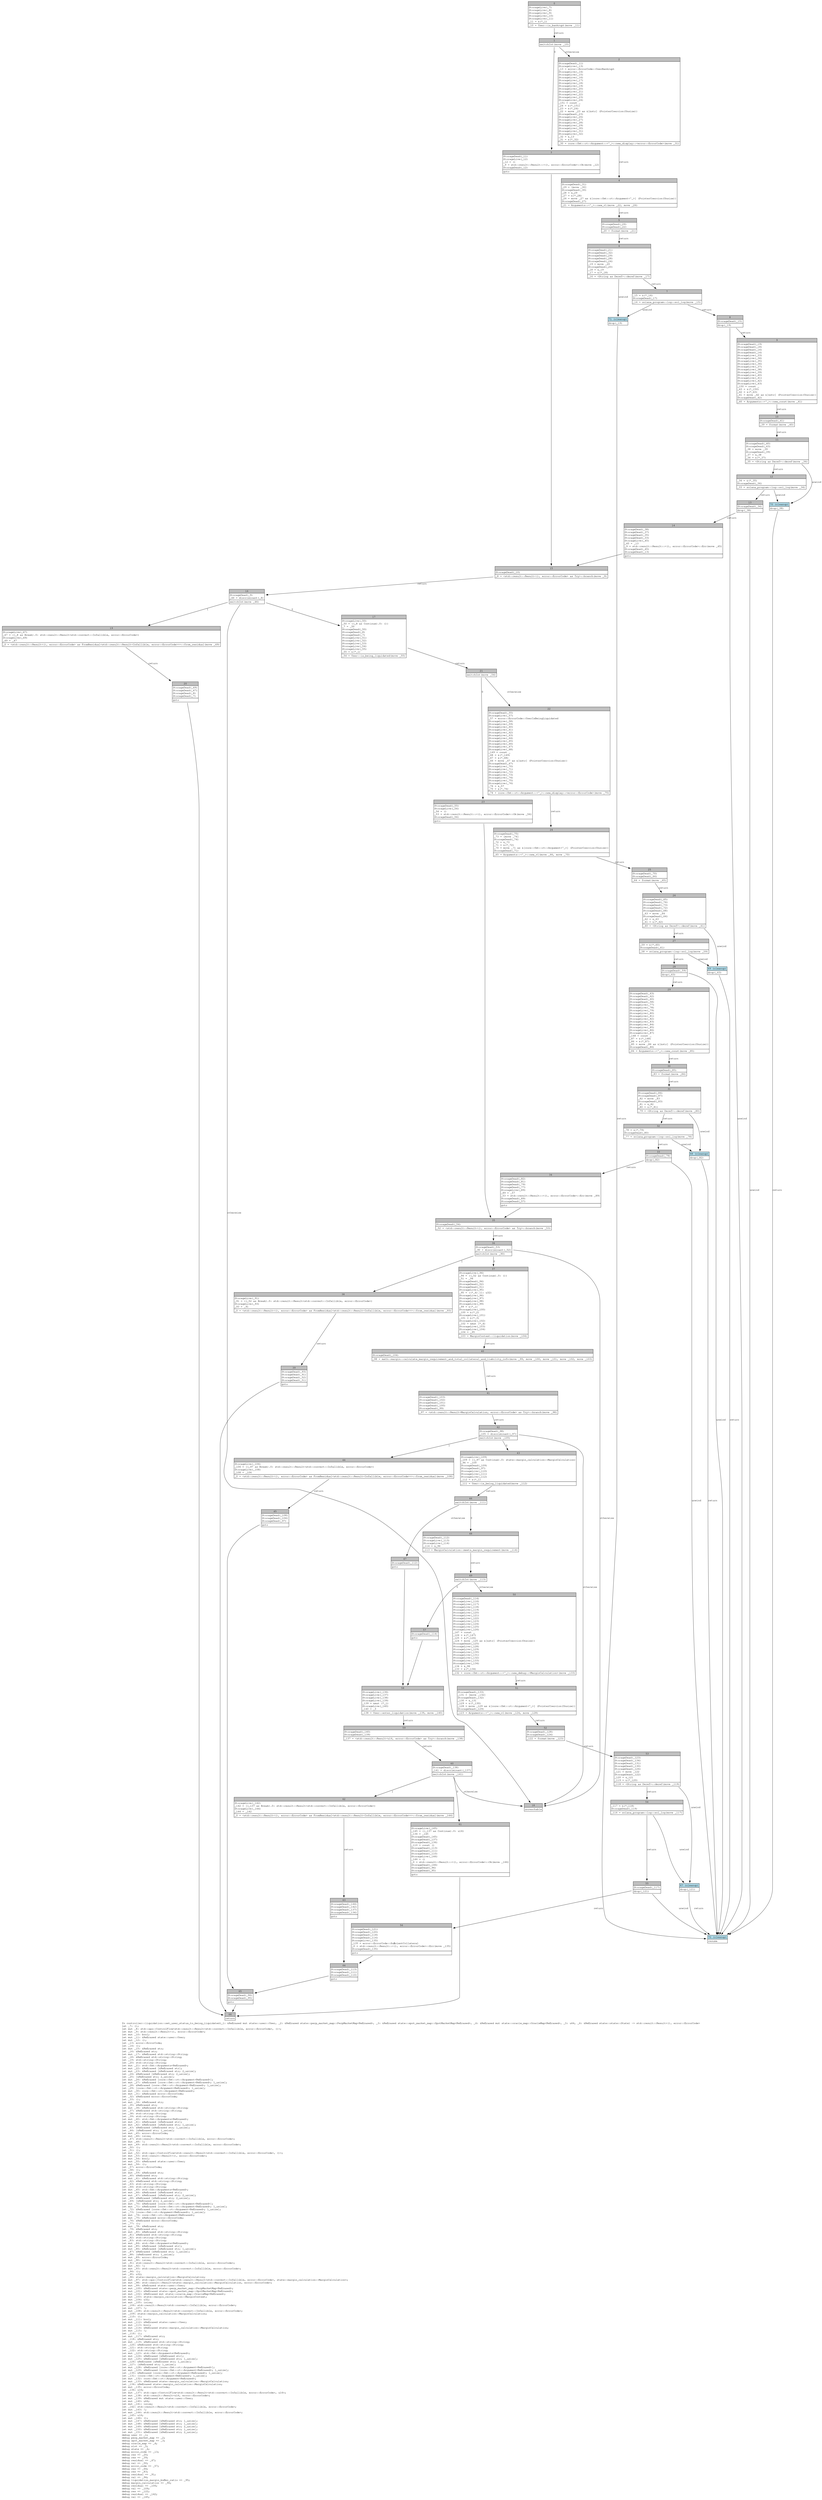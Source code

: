 digraph Mir_0_357 {
    graph [fontname="Courier, monospace"];
    node [fontname="Courier, monospace"];
    edge [fontname="Courier, monospace"];
    label=<fn controller::liquidation::set_user_status_to_being_liquidated(_1: &amp;ReErased mut state::user::User, _2: &amp;ReErased state::perp_market_map::PerpMarketMap&lt;ReErased&gt;, _3: &amp;ReErased state::spot_market_map::SpotMarketMap&lt;ReErased&gt;, _4: &amp;ReErased mut state::oracle_map::OracleMap&lt;ReErased&gt;, _5: u64, _6: &amp;ReErased state::state::State) -&gt; std::result::Result&lt;(), error::ErrorCode&gt;<br align="left"/>let _7: ();<br align="left"/>let mut _8: std::ops::ControlFlow&lt;std::result::Result&lt;std::convert::Infallible, error::ErrorCode&gt;, ()&gt;;<br align="left"/>let mut _9: std::result::Result&lt;(), error::ErrorCode&gt;;<br align="left"/>let mut _10: bool;<br align="left"/>let mut _11: &amp;ReErased state::user::User;<br align="left"/>let mut _12: ();<br align="left"/>let _13: error::ErrorCode;<br align="left"/>let _14: ();<br align="left"/>let mut _15: &amp;ReErased str;<br align="left"/>let _16: &amp;ReErased str;<br align="left"/>let mut _17: &amp;ReErased std::string::String;<br align="left"/>let _18: &amp;ReErased std::string::String;<br align="left"/>let _19: std::string::String;<br align="left"/>let _20: std::string::String;<br align="left"/>let mut _21: std::fmt::Arguments&lt;ReErased&gt;;<br align="left"/>let mut _22: &amp;ReErased [&amp;ReErased str];<br align="left"/>let mut _23: &amp;ReErased [&amp;ReErased str; 2_usize];<br align="left"/>let _24: &amp;ReErased [&amp;ReErased str; 2_usize];<br align="left"/>let _25: [&amp;ReErased str; 2_usize];<br align="left"/>let mut _26: &amp;ReErased [core::fmt::rt::Argument&lt;ReErased&gt;];<br align="left"/>let mut _27: &amp;ReErased [core::fmt::rt::Argument&lt;ReErased&gt;; 1_usize];<br align="left"/>let _28: &amp;ReErased [core::fmt::rt::Argument&lt;ReErased&gt;; 1_usize];<br align="left"/>let _29: [core::fmt::rt::Argument&lt;ReErased&gt;; 1_usize];<br align="left"/>let mut _30: core::fmt::rt::Argument&lt;ReErased&gt;;<br align="left"/>let mut _31: &amp;ReErased error::ErrorCode;<br align="left"/>let _32: &amp;ReErased error::ErrorCode;<br align="left"/>let _33: ();<br align="left"/>let mut _34: &amp;ReErased str;<br align="left"/>let _35: &amp;ReErased str;<br align="left"/>let mut _36: &amp;ReErased std::string::String;<br align="left"/>let _37: &amp;ReErased std::string::String;<br align="left"/>let _38: std::string::String;<br align="left"/>let _39: std::string::String;<br align="left"/>let mut _40: std::fmt::Arguments&lt;ReErased&gt;;<br align="left"/>let mut _41: &amp;ReErased [&amp;ReErased str];<br align="left"/>let mut _42: &amp;ReErased [&amp;ReErased str; 1_usize];<br align="left"/>let _43: &amp;ReErased [&amp;ReErased str; 1_usize];<br align="left"/>let _44: [&amp;ReErased str; 1_usize];<br align="left"/>let mut _45: error::ErrorCode;<br align="left"/>let mut _46: isize;<br align="left"/>let _47: std::result::Result&lt;std::convert::Infallible, error::ErrorCode&gt;;<br align="left"/>let mut _48: !;<br align="left"/>let mut _49: std::result::Result&lt;std::convert::Infallible, error::ErrorCode&gt;;<br align="left"/>let _50: ();<br align="left"/>let _51: ();<br align="left"/>let mut _52: std::ops::ControlFlow&lt;std::result::Result&lt;std::convert::Infallible, error::ErrorCode&gt;, ()&gt;;<br align="left"/>let mut _53: std::result::Result&lt;(), error::ErrorCode&gt;;<br align="left"/>let mut _54: bool;<br align="left"/>let mut _55: &amp;ReErased state::user::User;<br align="left"/>let mut _56: ();<br align="left"/>let _57: error::ErrorCode;<br align="left"/>let _58: ();<br align="left"/>let mut _59: &amp;ReErased str;<br align="left"/>let _60: &amp;ReErased str;<br align="left"/>let mut _61: &amp;ReErased std::string::String;<br align="left"/>let _62: &amp;ReErased std::string::String;<br align="left"/>let _63: std::string::String;<br align="left"/>let _64: std::string::String;<br align="left"/>let mut _65: std::fmt::Arguments&lt;ReErased&gt;;<br align="left"/>let mut _66: &amp;ReErased [&amp;ReErased str];<br align="left"/>let mut _67: &amp;ReErased [&amp;ReErased str; 2_usize];<br align="left"/>let _68: &amp;ReErased [&amp;ReErased str; 2_usize];<br align="left"/>let _69: [&amp;ReErased str; 2_usize];<br align="left"/>let mut _70: &amp;ReErased [core::fmt::rt::Argument&lt;ReErased&gt;];<br align="left"/>let mut _71: &amp;ReErased [core::fmt::rt::Argument&lt;ReErased&gt;; 1_usize];<br align="left"/>let _72: &amp;ReErased [core::fmt::rt::Argument&lt;ReErased&gt;; 1_usize];<br align="left"/>let _73: [core::fmt::rt::Argument&lt;ReErased&gt;; 1_usize];<br align="left"/>let mut _74: core::fmt::rt::Argument&lt;ReErased&gt;;<br align="left"/>let mut _75: &amp;ReErased error::ErrorCode;<br align="left"/>let _76: &amp;ReErased error::ErrorCode;<br align="left"/>let _77: ();<br align="left"/>let mut _78: &amp;ReErased str;<br align="left"/>let _79: &amp;ReErased str;<br align="left"/>let mut _80: &amp;ReErased std::string::String;<br align="left"/>let _81: &amp;ReErased std::string::String;<br align="left"/>let _82: std::string::String;<br align="left"/>let _83: std::string::String;<br align="left"/>let mut _84: std::fmt::Arguments&lt;ReErased&gt;;<br align="left"/>let mut _85: &amp;ReErased [&amp;ReErased str];<br align="left"/>let mut _86: &amp;ReErased [&amp;ReErased str; 1_usize];<br align="left"/>let _87: &amp;ReErased [&amp;ReErased str; 1_usize];<br align="left"/>let _88: [&amp;ReErased str; 1_usize];<br align="left"/>let mut _89: error::ErrorCode;<br align="left"/>let mut _90: isize;<br align="left"/>let _91: std::result::Result&lt;std::convert::Infallible, error::ErrorCode&gt;;<br align="left"/>let mut _92: !;<br align="left"/>let mut _93: std::result::Result&lt;std::convert::Infallible, error::ErrorCode&gt;;<br align="left"/>let _94: ();<br align="left"/>let _95: u32;<br align="left"/>let _96: state::margin_calculation::MarginCalculation;<br align="left"/>let mut _97: std::ops::ControlFlow&lt;std::result::Result&lt;std::convert::Infallible, error::ErrorCode&gt;, state::margin_calculation::MarginCalculation&gt;;<br align="left"/>let mut _98: std::result::Result&lt;state::margin_calculation::MarginCalculation, error::ErrorCode&gt;;<br align="left"/>let mut _99: &amp;ReErased state::user::User;<br align="left"/>let mut _100: &amp;ReErased state::perp_market_map::PerpMarketMap&lt;ReErased&gt;;<br align="left"/>let mut _101: &amp;ReErased state::spot_market_map::SpotMarketMap&lt;ReErased&gt;;<br align="left"/>let mut _102: &amp;ReErased mut state::oracle_map::OracleMap&lt;ReErased&gt;;<br align="left"/>let mut _103: state::margin_calculation::MarginContext;<br align="left"/>let mut _104: u32;<br align="left"/>let mut _105: isize;<br align="left"/>let _106: std::result::Result&lt;std::convert::Infallible, error::ErrorCode&gt;;<br align="left"/>let mut _107: !;<br align="left"/>let mut _108: std::result::Result&lt;std::convert::Infallible, error::ErrorCode&gt;;<br align="left"/>let _109: state::margin_calculation::MarginCalculation;<br align="left"/>let _110: ();<br align="left"/>let mut _111: bool;<br align="left"/>let mut _112: &amp;ReErased state::user::User;<br align="left"/>let mut _113: bool;<br align="left"/>let mut _114: &amp;ReErased state::margin_calculation::MarginCalculation;<br align="left"/>let mut _115: !;<br align="left"/>let _116: ();<br align="left"/>let mut _117: &amp;ReErased str;<br align="left"/>let _118: &amp;ReErased str;<br align="left"/>let mut _119: &amp;ReErased std::string::String;<br align="left"/>let _120: &amp;ReErased std::string::String;<br align="left"/>let _121: std::string::String;<br align="left"/>let _122: std::string::String;<br align="left"/>let mut _123: std::fmt::Arguments&lt;ReErased&gt;;<br align="left"/>let mut _124: &amp;ReErased [&amp;ReErased str];<br align="left"/>let mut _125: &amp;ReErased [&amp;ReErased str; 1_usize];<br align="left"/>let _126: &amp;ReErased [&amp;ReErased str; 1_usize];<br align="left"/>let _127: [&amp;ReErased str; 1_usize];<br align="left"/>let mut _128: &amp;ReErased [core::fmt::rt::Argument&lt;ReErased&gt;];<br align="left"/>let mut _129: &amp;ReErased [core::fmt::rt::Argument&lt;ReErased&gt;; 1_usize];<br align="left"/>let _130: &amp;ReErased [core::fmt::rt::Argument&lt;ReErased&gt;; 1_usize];<br align="left"/>let _131: [core::fmt::rt::Argument&lt;ReErased&gt;; 1_usize];<br align="left"/>let mut _132: core::fmt::rt::Argument&lt;ReErased&gt;;<br align="left"/>let mut _133: &amp;ReErased state::margin_calculation::MarginCalculation;<br align="left"/>let _134: &amp;ReErased state::margin_calculation::MarginCalculation;<br align="left"/>let mut _135: error::ErrorCode;<br align="left"/>let _136: u16;<br align="left"/>let mut _137: std::ops::ControlFlow&lt;std::result::Result&lt;std::convert::Infallible, error::ErrorCode&gt;, u16&gt;;<br align="left"/>let mut _138: std::result::Result&lt;u16, error::ErrorCode&gt;;<br align="left"/>let mut _139: &amp;ReErased mut state::user::User;<br align="left"/>let mut _140: u64;<br align="left"/>let mut _141: isize;<br align="left"/>let _142: std::result::Result&lt;std::convert::Infallible, error::ErrorCode&gt;;<br align="left"/>let mut _143: !;<br align="left"/>let mut _144: std::result::Result&lt;std::convert::Infallible, error::ErrorCode&gt;;<br align="left"/>let _145: u16;<br align="left"/>let mut _146: ();<br align="left"/>let mut _147: &amp;ReErased [&amp;ReErased str; 1_usize];<br align="left"/>let mut _148: &amp;ReErased [&amp;ReErased str; 1_usize];<br align="left"/>let mut _149: &amp;ReErased [&amp;ReErased str; 2_usize];<br align="left"/>let mut _150: &amp;ReErased [&amp;ReErased str; 1_usize];<br align="left"/>let mut _151: &amp;ReErased [&amp;ReErased str; 2_usize];<br align="left"/>debug user =&gt; _1;<br align="left"/>debug perp_market_map =&gt; _2;<br align="left"/>debug spot_market_map =&gt; _3;<br align="left"/>debug oracle_map =&gt; _4;<br align="left"/>debug slot =&gt; _5;<br align="left"/>debug state =&gt; _6;<br align="left"/>debug error_code =&gt; _13;<br align="left"/>debug res =&gt; _20;<br align="left"/>debug res =&gt; _39;<br align="left"/>debug residual =&gt; _47;<br align="left"/>debug val =&gt; _50;<br align="left"/>debug error_code =&gt; _57;<br align="left"/>debug res =&gt; _64;<br align="left"/>debug res =&gt; _83;<br align="left"/>debug residual =&gt; _91;<br align="left"/>debug val =&gt; _94;<br align="left"/>debug liquidation_margin_buffer_ratio =&gt; _95;<br align="left"/>debug margin_calculation =&gt; _96;<br align="left"/>debug residual =&gt; _106;<br align="left"/>debug val =&gt; _109;<br align="left"/>debug res =&gt; _122;<br align="left"/>debug residual =&gt; _142;<br align="left"/>debug val =&gt; _145;<br align="left"/>>;
    bb0__0_357 [shape="none", label=<<table border="0" cellborder="1" cellspacing="0"><tr><td bgcolor="gray" align="center" colspan="1">0</td></tr><tr><td align="left" balign="left">StorageLive(_7)<br/>StorageLive(_8)<br/>StorageLive(_9)<br/>StorageLive(_10)<br/>StorageLive(_11)<br/>_11 = &amp;(*_1)<br/></td></tr><tr><td align="left">_10 = User::is_bankrupt(move _11)</td></tr></table>>];
    bb1__0_357 [shape="none", label=<<table border="0" cellborder="1" cellspacing="0"><tr><td bgcolor="gray" align="center" colspan="1">1</td></tr><tr><td align="left">switchInt(move _10)</td></tr></table>>];
    bb2__0_357 [shape="none", label=<<table border="0" cellborder="1" cellspacing="0"><tr><td bgcolor="gray" align="center" colspan="1">2</td></tr><tr><td align="left" balign="left">StorageDead(_11)<br/>StorageLive(_13)<br/>_13 = error::ErrorCode::UserBankrupt<br/>StorageLive(_14)<br/>StorageLive(_15)<br/>StorageLive(_16)<br/>StorageLive(_17)<br/>StorageLive(_18)<br/>StorageLive(_19)<br/>StorageLive(_20)<br/>StorageLive(_21)<br/>StorageLive(_22)<br/>StorageLive(_23)<br/>StorageLive(_24)<br/>_151 = const _<br/>_24 = &amp;(*_151)<br/>_23 = &amp;(*_24)<br/>_22 = move _23 as &amp;[&amp;str] (PointerCoercion(Unsize))<br/>StorageDead(_23)<br/>StorageLive(_26)<br/>StorageLive(_27)<br/>StorageLive(_28)<br/>StorageLive(_29)<br/>StorageLive(_30)<br/>StorageLive(_31)<br/>StorageLive(_32)<br/>_32 = &amp;_13<br/>_31 = &amp;(*_32)<br/></td></tr><tr><td align="left">_30 = core::fmt::rt::Argument::&lt;'_&gt;::new_display::&lt;error::ErrorCode&gt;(move _31)</td></tr></table>>];
    bb3__0_357 [shape="none", label=<<table border="0" cellborder="1" cellspacing="0"><tr><td bgcolor="gray" align="center" colspan="1">3</td></tr><tr><td align="left" balign="left">StorageDead(_11)<br/>StorageLive(_12)<br/>_12 = ()<br/>_9 = std::result::Result::&lt;(), error::ErrorCode&gt;::Ok(move _12)<br/>StorageDead(_12)<br/></td></tr><tr><td align="left">goto</td></tr></table>>];
    bb4__0_357 [shape="none", label=<<table border="0" cellborder="1" cellspacing="0"><tr><td bgcolor="gray" align="center" colspan="1">4</td></tr><tr><td align="left" balign="left">StorageDead(_31)<br/>_29 = [move _30]<br/>StorageDead(_30)<br/>_28 = &amp;_29<br/>_27 = &amp;(*_28)<br/>_26 = move _27 as &amp;[core::fmt::rt::Argument&lt;'_&gt;] (PointerCoercion(Unsize))<br/>StorageDead(_27)<br/></td></tr><tr><td align="left">_21 = Arguments::&lt;'_&gt;::new_v1(move _22, move _26)</td></tr></table>>];
    bb5__0_357 [shape="none", label=<<table border="0" cellborder="1" cellspacing="0"><tr><td bgcolor="gray" align="center" colspan="1">5</td></tr><tr><td align="left" balign="left">StorageDead(_26)<br/>StorageDead(_22)<br/></td></tr><tr><td align="left">_20 = format(move _21)</td></tr></table>>];
    bb6__0_357 [shape="none", label=<<table border="0" cellborder="1" cellspacing="0"><tr><td bgcolor="gray" align="center" colspan="1">6</td></tr><tr><td align="left" balign="left">StorageDead(_21)<br/>StorageDead(_32)<br/>StorageDead(_29)<br/>StorageDead(_28)<br/>StorageDead(_24)<br/>_19 = move _20<br/>StorageDead(_20)<br/>_18 = &amp;_19<br/>_17 = &amp;(*_18)<br/></td></tr><tr><td align="left">_16 = &lt;String as Deref&gt;::deref(move _17)</td></tr></table>>];
    bb7__0_357 [shape="none", label=<<table border="0" cellborder="1" cellspacing="0"><tr><td bgcolor="gray" align="center" colspan="1">7</td></tr><tr><td align="left" balign="left">_15 = &amp;(*_16)<br/>StorageDead(_17)<br/></td></tr><tr><td align="left">_14 = solana_program::log::sol_log(move _15)</td></tr></table>>];
    bb8__0_357 [shape="none", label=<<table border="0" cellborder="1" cellspacing="0"><tr><td bgcolor="gray" align="center" colspan="1">8</td></tr><tr><td align="left" balign="left">StorageDead(_15)<br/></td></tr><tr><td align="left">drop(_19)</td></tr></table>>];
    bb9__0_357 [shape="none", label=<<table border="0" cellborder="1" cellspacing="0"><tr><td bgcolor="gray" align="center" colspan="1">9</td></tr><tr><td align="left" balign="left">StorageDead(_19)<br/>StorageDead(_18)<br/>StorageDead(_16)<br/>StorageDead(_14)<br/>StorageLive(_33)<br/>StorageLive(_34)<br/>StorageLive(_35)<br/>StorageLive(_36)<br/>StorageLive(_37)<br/>StorageLive(_38)<br/>StorageLive(_39)<br/>StorageLive(_40)<br/>StorageLive(_41)<br/>StorageLive(_42)<br/>StorageLive(_43)<br/>_150 = const _<br/>_43 = &amp;(*_150)<br/>_42 = &amp;(*_43)<br/>_41 = move _42 as &amp;[&amp;str] (PointerCoercion(Unsize))<br/>StorageDead(_42)<br/></td></tr><tr><td align="left">_40 = Arguments::&lt;'_&gt;::new_const(move _41)</td></tr></table>>];
    bb10__0_357 [shape="none", label=<<table border="0" cellborder="1" cellspacing="0"><tr><td bgcolor="gray" align="center" colspan="1">10</td></tr><tr><td align="left" balign="left">StorageDead(_41)<br/></td></tr><tr><td align="left">_39 = format(move _40)</td></tr></table>>];
    bb11__0_357 [shape="none", label=<<table border="0" cellborder="1" cellspacing="0"><tr><td bgcolor="gray" align="center" colspan="1">11</td></tr><tr><td align="left" balign="left">StorageDead(_40)<br/>StorageDead(_43)<br/>_38 = move _39<br/>StorageDead(_39)<br/>_37 = &amp;_38<br/>_36 = &amp;(*_37)<br/></td></tr><tr><td align="left">_35 = &lt;String as Deref&gt;::deref(move _36)</td></tr></table>>];
    bb12__0_357 [shape="none", label=<<table border="0" cellborder="1" cellspacing="0"><tr><td bgcolor="gray" align="center" colspan="1">12</td></tr><tr><td align="left" balign="left">_34 = &amp;(*_35)<br/>StorageDead(_36)<br/></td></tr><tr><td align="left">_33 = solana_program::log::sol_log(move _34)</td></tr></table>>];
    bb13__0_357 [shape="none", label=<<table border="0" cellborder="1" cellspacing="0"><tr><td bgcolor="gray" align="center" colspan="1">13</td></tr><tr><td align="left" balign="left">StorageDead(_34)<br/></td></tr><tr><td align="left">drop(_38)</td></tr></table>>];
    bb14__0_357 [shape="none", label=<<table border="0" cellborder="1" cellspacing="0"><tr><td bgcolor="gray" align="center" colspan="1">14</td></tr><tr><td align="left" balign="left">StorageDead(_38)<br/>StorageDead(_37)<br/>StorageDead(_35)<br/>StorageDead(_33)<br/>StorageLive(_45)<br/>_45 = _13<br/>_9 = std::result::Result::&lt;(), error::ErrorCode&gt;::Err(move _45)<br/>StorageDead(_45)<br/>StorageDead(_13)<br/></td></tr><tr><td align="left">goto</td></tr></table>>];
    bb15__0_357 [shape="none", label=<<table border="0" cellborder="1" cellspacing="0"><tr><td bgcolor="gray" align="center" colspan="1">15</td></tr><tr><td align="left" balign="left">StorageDead(_10)<br/></td></tr><tr><td align="left">_8 = &lt;std::result::Result&lt;(), error::ErrorCode&gt; as Try&gt;::branch(move _9)</td></tr></table>>];
    bb16__0_357 [shape="none", label=<<table border="0" cellborder="1" cellspacing="0"><tr><td bgcolor="gray" align="center" colspan="1">16</td></tr><tr><td align="left" balign="left">StorageDead(_9)<br/>_46 = discriminant(_8)<br/></td></tr><tr><td align="left">switchInt(move _46)</td></tr></table>>];
    bb17__0_357 [shape="none", label=<<table border="0" cellborder="1" cellspacing="0"><tr><td bgcolor="gray" align="center" colspan="1">17</td></tr><tr><td align="left" balign="left">StorageLive(_50)<br/>_50 = ((_8 as Continue).0: ())<br/>_7 = _50<br/>StorageDead(_50)<br/>StorageDead(_8)<br/>StorageDead(_7)<br/>StorageLive(_51)<br/>StorageLive(_52)<br/>StorageLive(_53)<br/>StorageLive(_54)<br/>StorageLive(_55)<br/>_55 = &amp;(*_1)<br/></td></tr><tr><td align="left">_54 = User::is_being_liquidated(move _55)</td></tr></table>>];
    bb18__0_357 [shape="none", label=<<table border="0" cellborder="1" cellspacing="0"><tr><td bgcolor="gray" align="center" colspan="1">18</td></tr><tr><td align="left">unreachable</td></tr></table>>];
    bb19__0_357 [shape="none", label=<<table border="0" cellborder="1" cellspacing="0"><tr><td bgcolor="gray" align="center" colspan="1">19</td></tr><tr><td align="left" balign="left">StorageLive(_47)<br/>_47 = ((_8 as Break).0: std::result::Result&lt;std::convert::Infallible, error::ErrorCode&gt;)<br/>StorageLive(_49)<br/>_49 = _47<br/></td></tr><tr><td align="left">_0 = &lt;std::result::Result&lt;(), error::ErrorCode&gt; as FromResidual&lt;std::result::Result&lt;Infallible, error::ErrorCode&gt;&gt;&gt;::from_residual(move _49)</td></tr></table>>];
    bb20__0_357 [shape="none", label=<<table border="0" cellborder="1" cellspacing="0"><tr><td bgcolor="gray" align="center" colspan="1">20</td></tr><tr><td align="left" balign="left">StorageDead(_49)<br/>StorageDead(_47)<br/>StorageDead(_8)<br/>StorageDead(_7)<br/></td></tr><tr><td align="left">goto</td></tr></table>>];
    bb21__0_357 [shape="none", label=<<table border="0" cellborder="1" cellspacing="0"><tr><td bgcolor="gray" align="center" colspan="1">21</td></tr><tr><td align="left">switchInt(move _54)</td></tr></table>>];
    bb22__0_357 [shape="none", label=<<table border="0" cellborder="1" cellspacing="0"><tr><td bgcolor="gray" align="center" colspan="1">22</td></tr><tr><td align="left" balign="left">StorageDead(_55)<br/>StorageLive(_57)<br/>_57 = error::ErrorCode::UserIsBeingLiquidated<br/>StorageLive(_58)<br/>StorageLive(_59)<br/>StorageLive(_60)<br/>StorageLive(_61)<br/>StorageLive(_62)<br/>StorageLive(_63)<br/>StorageLive(_64)<br/>StorageLive(_65)<br/>StorageLive(_66)<br/>StorageLive(_67)<br/>StorageLive(_68)<br/>_149 = const _<br/>_68 = &amp;(*_149)<br/>_67 = &amp;(*_68)<br/>_66 = move _67 as &amp;[&amp;str] (PointerCoercion(Unsize))<br/>StorageDead(_67)<br/>StorageLive(_70)<br/>StorageLive(_71)<br/>StorageLive(_72)<br/>StorageLive(_73)<br/>StorageLive(_74)<br/>StorageLive(_75)<br/>StorageLive(_76)<br/>_76 = &amp;_57<br/>_75 = &amp;(*_76)<br/></td></tr><tr><td align="left">_74 = core::fmt::rt::Argument::&lt;'_&gt;::new_display::&lt;error::ErrorCode&gt;(move _75)</td></tr></table>>];
    bb23__0_357 [shape="none", label=<<table border="0" cellborder="1" cellspacing="0"><tr><td bgcolor="gray" align="center" colspan="1">23</td></tr><tr><td align="left" balign="left">StorageDead(_55)<br/>StorageLive(_56)<br/>_56 = ()<br/>_53 = std::result::Result::&lt;(), error::ErrorCode&gt;::Ok(move _56)<br/>StorageDead(_56)<br/></td></tr><tr><td align="left">goto</td></tr></table>>];
    bb24__0_357 [shape="none", label=<<table border="0" cellborder="1" cellspacing="0"><tr><td bgcolor="gray" align="center" colspan="1">24</td></tr><tr><td align="left" balign="left">StorageDead(_75)<br/>_73 = [move _74]<br/>StorageDead(_74)<br/>_72 = &amp;_73<br/>_71 = &amp;(*_72)<br/>_70 = move _71 as &amp;[core::fmt::rt::Argument&lt;'_&gt;] (PointerCoercion(Unsize))<br/>StorageDead(_71)<br/></td></tr><tr><td align="left">_65 = Arguments::&lt;'_&gt;::new_v1(move _66, move _70)</td></tr></table>>];
    bb25__0_357 [shape="none", label=<<table border="0" cellborder="1" cellspacing="0"><tr><td bgcolor="gray" align="center" colspan="1">25</td></tr><tr><td align="left" balign="left">StorageDead(_70)<br/>StorageDead(_66)<br/></td></tr><tr><td align="left">_64 = format(move _65)</td></tr></table>>];
    bb26__0_357 [shape="none", label=<<table border="0" cellborder="1" cellspacing="0"><tr><td bgcolor="gray" align="center" colspan="1">26</td></tr><tr><td align="left" balign="left">StorageDead(_65)<br/>StorageDead(_76)<br/>StorageDead(_73)<br/>StorageDead(_72)<br/>StorageDead(_68)<br/>_63 = move _64<br/>StorageDead(_64)<br/>_62 = &amp;_63<br/>_61 = &amp;(*_62)<br/></td></tr><tr><td align="left">_60 = &lt;String as Deref&gt;::deref(move _61)</td></tr></table>>];
    bb27__0_357 [shape="none", label=<<table border="0" cellborder="1" cellspacing="0"><tr><td bgcolor="gray" align="center" colspan="1">27</td></tr><tr><td align="left" balign="left">_59 = &amp;(*_60)<br/>StorageDead(_61)<br/></td></tr><tr><td align="left">_58 = solana_program::log::sol_log(move _59)</td></tr></table>>];
    bb28__0_357 [shape="none", label=<<table border="0" cellborder="1" cellspacing="0"><tr><td bgcolor="gray" align="center" colspan="1">28</td></tr><tr><td align="left" balign="left">StorageDead(_59)<br/></td></tr><tr><td align="left">drop(_63)</td></tr></table>>];
    bb29__0_357 [shape="none", label=<<table border="0" cellborder="1" cellspacing="0"><tr><td bgcolor="gray" align="center" colspan="1">29</td></tr><tr><td align="left" balign="left">StorageDead(_63)<br/>StorageDead(_62)<br/>StorageDead(_60)<br/>StorageDead(_58)<br/>StorageLive(_77)<br/>StorageLive(_78)<br/>StorageLive(_79)<br/>StorageLive(_80)<br/>StorageLive(_81)<br/>StorageLive(_82)<br/>StorageLive(_83)<br/>StorageLive(_84)<br/>StorageLive(_85)<br/>StorageLive(_86)<br/>StorageLive(_87)<br/>_148 = const _<br/>_87 = &amp;(*_148)<br/>_86 = &amp;(*_87)<br/>_85 = move _86 as &amp;[&amp;str] (PointerCoercion(Unsize))<br/>StorageDead(_86)<br/></td></tr><tr><td align="left">_84 = Arguments::&lt;'_&gt;::new_const(move _85)</td></tr></table>>];
    bb30__0_357 [shape="none", label=<<table border="0" cellborder="1" cellspacing="0"><tr><td bgcolor="gray" align="center" colspan="1">30</td></tr><tr><td align="left" balign="left">StorageDead(_85)<br/></td></tr><tr><td align="left">_83 = format(move _84)</td></tr></table>>];
    bb31__0_357 [shape="none", label=<<table border="0" cellborder="1" cellspacing="0"><tr><td bgcolor="gray" align="center" colspan="1">31</td></tr><tr><td align="left" balign="left">StorageDead(_84)<br/>StorageDead(_87)<br/>_82 = move _83<br/>StorageDead(_83)<br/>_81 = &amp;_82<br/>_80 = &amp;(*_81)<br/></td></tr><tr><td align="left">_79 = &lt;String as Deref&gt;::deref(move _80)</td></tr></table>>];
    bb32__0_357 [shape="none", label=<<table border="0" cellborder="1" cellspacing="0"><tr><td bgcolor="gray" align="center" colspan="1">32</td></tr><tr><td align="left" balign="left">_78 = &amp;(*_79)<br/>StorageDead(_80)<br/></td></tr><tr><td align="left">_77 = solana_program::log::sol_log(move _78)</td></tr></table>>];
    bb33__0_357 [shape="none", label=<<table border="0" cellborder="1" cellspacing="0"><tr><td bgcolor="gray" align="center" colspan="1">33</td></tr><tr><td align="left" balign="left">StorageDead(_78)<br/></td></tr><tr><td align="left">drop(_82)</td></tr></table>>];
    bb34__0_357 [shape="none", label=<<table border="0" cellborder="1" cellspacing="0"><tr><td bgcolor="gray" align="center" colspan="1">34</td></tr><tr><td align="left" balign="left">StorageDead(_82)<br/>StorageDead(_81)<br/>StorageDead(_79)<br/>StorageDead(_77)<br/>StorageLive(_89)<br/>_89 = _57<br/>_53 = std::result::Result::&lt;(), error::ErrorCode&gt;::Err(move _89)<br/>StorageDead(_89)<br/>StorageDead(_57)<br/></td></tr><tr><td align="left">goto</td></tr></table>>];
    bb35__0_357 [shape="none", label=<<table border="0" cellborder="1" cellspacing="0"><tr><td bgcolor="gray" align="center" colspan="1">35</td></tr><tr><td align="left" balign="left">StorageDead(_54)<br/></td></tr><tr><td align="left">_52 = &lt;std::result::Result&lt;(), error::ErrorCode&gt; as Try&gt;::branch(move _53)</td></tr></table>>];
    bb36__0_357 [shape="none", label=<<table border="0" cellborder="1" cellspacing="0"><tr><td bgcolor="gray" align="center" colspan="1">36</td></tr><tr><td align="left" balign="left">StorageDead(_53)<br/>_90 = discriminant(_52)<br/></td></tr><tr><td align="left">switchInt(move _90)</td></tr></table>>];
    bb37__0_357 [shape="none", label=<<table border="0" cellborder="1" cellspacing="0"><tr><td bgcolor="gray" align="center" colspan="1">37</td></tr><tr><td align="left" balign="left">StorageLive(_94)<br/>_94 = ((_52 as Continue).0: ())<br/>_51 = _94<br/>StorageDead(_94)<br/>StorageDead(_52)<br/>StorageDead(_51)<br/>StorageLive(_95)<br/>_95 = ((*_6).11: u32)<br/>StorageLive(_96)<br/>StorageLive(_97)<br/>StorageLive(_98)<br/>StorageLive(_99)<br/>_99 = &amp;(*_1)<br/>StorageLive(_100)<br/>_100 = &amp;(*_2)<br/>StorageLive(_101)<br/>_101 = &amp;(*_3)<br/>StorageLive(_102)<br/>_102 = &amp;mut (*_4)<br/>StorageLive(_103)<br/>StorageLive(_104)<br/>_104 = _95<br/></td></tr><tr><td align="left">_103 = MarginContext::liquidation(move _104)</td></tr></table>>];
    bb38__0_357 [shape="none", label=<<table border="0" cellborder="1" cellspacing="0"><tr><td bgcolor="gray" align="center" colspan="1">38</td></tr><tr><td align="left" balign="left">StorageLive(_91)<br/>_91 = ((_52 as Break).0: std::result::Result&lt;std::convert::Infallible, error::ErrorCode&gt;)<br/>StorageLive(_93)<br/>_93 = _91<br/></td></tr><tr><td align="left">_0 = &lt;std::result::Result&lt;(), error::ErrorCode&gt; as FromResidual&lt;std::result::Result&lt;Infallible, error::ErrorCode&gt;&gt;&gt;::from_residual(move _93)</td></tr></table>>];
    bb39__0_357 [shape="none", label=<<table border="0" cellborder="1" cellspacing="0"><tr><td bgcolor="gray" align="center" colspan="1">39</td></tr><tr><td align="left" balign="left">StorageDead(_93)<br/>StorageDead(_91)<br/>StorageDead(_52)<br/>StorageDead(_51)<br/></td></tr><tr><td align="left">goto</td></tr></table>>];
    bb40__0_357 [shape="none", label=<<table border="0" cellborder="1" cellspacing="0"><tr><td bgcolor="gray" align="center" colspan="1">40</td></tr><tr><td align="left" balign="left">StorageDead(_104)<br/></td></tr><tr><td align="left">_98 = math::margin::calculate_margin_requirement_and_total_collateral_and_liability_info(move _99, move _100, move _101, move _102, move _103)</td></tr></table>>];
    bb41__0_357 [shape="none", label=<<table border="0" cellborder="1" cellspacing="0"><tr><td bgcolor="gray" align="center" colspan="1">41</td></tr><tr><td align="left" balign="left">StorageDead(_103)<br/>StorageDead(_102)<br/>StorageDead(_101)<br/>StorageDead(_100)<br/>StorageDead(_99)<br/></td></tr><tr><td align="left">_97 = &lt;std::result::Result&lt;MarginCalculation, error::ErrorCode&gt; as Try&gt;::branch(move _98)</td></tr></table>>];
    bb42__0_357 [shape="none", label=<<table border="0" cellborder="1" cellspacing="0"><tr><td bgcolor="gray" align="center" colspan="1">42</td></tr><tr><td align="left" balign="left">StorageDead(_98)<br/>_105 = discriminant(_97)<br/></td></tr><tr><td align="left">switchInt(move _105)</td></tr></table>>];
    bb43__0_357 [shape="none", label=<<table border="0" cellborder="1" cellspacing="0"><tr><td bgcolor="gray" align="center" colspan="1">43</td></tr><tr><td align="left" balign="left">StorageLive(_109)<br/>_109 = ((_97 as Continue).0: state::margin_calculation::MarginCalculation)<br/>_96 = _109<br/>StorageDead(_109)<br/>StorageDead(_97)<br/>StorageLive(_110)<br/>StorageLive(_111)<br/>StorageLive(_112)<br/>_112 = &amp;(*_1)<br/></td></tr><tr><td align="left">_111 = User::is_being_liquidated(move _112)</td></tr></table>>];
    bb44__0_357 [shape="none", label=<<table border="0" cellborder="1" cellspacing="0"><tr><td bgcolor="gray" align="center" colspan="1">44</td></tr><tr><td align="left" balign="left">StorageLive(_106)<br/>_106 = ((_97 as Break).0: std::result::Result&lt;std::convert::Infallible, error::ErrorCode&gt;)<br/>StorageLive(_108)<br/>_108 = _106<br/></td></tr><tr><td align="left">_0 = &lt;std::result::Result&lt;(), error::ErrorCode&gt; as FromResidual&lt;std::result::Result&lt;Infallible, error::ErrorCode&gt;&gt;&gt;::from_residual(move _108)</td></tr></table>>];
    bb45__0_357 [shape="none", label=<<table border="0" cellborder="1" cellspacing="0"><tr><td bgcolor="gray" align="center" colspan="1">45</td></tr><tr><td align="left" balign="left">StorageDead(_108)<br/>StorageDead(_106)<br/>StorageDead(_97)<br/></td></tr><tr><td align="left">goto</td></tr></table>>];
    bb46__0_357 [shape="none", label=<<table border="0" cellborder="1" cellspacing="0"><tr><td bgcolor="gray" align="center" colspan="1">46</td></tr><tr><td align="left">switchInt(move _111)</td></tr></table>>];
    bb47__0_357 [shape="none", label=<<table border="0" cellborder="1" cellspacing="0"><tr><td bgcolor="gray" align="center" colspan="1">47</td></tr><tr><td align="left" balign="left">StorageDead(_112)<br/></td></tr><tr><td align="left">goto</td></tr></table>>];
    bb48__0_357 [shape="none", label=<<table border="0" cellborder="1" cellspacing="0"><tr><td bgcolor="gray" align="center" colspan="1">48</td></tr><tr><td align="left" balign="left">StorageDead(_112)<br/>StorageLive(_113)<br/>StorageLive(_114)<br/>_114 = &amp;_96<br/></td></tr><tr><td align="left">_113 = MarginCalculation::meets_margin_requirement(move _114)</td></tr></table>>];
    bb49__0_357 [shape="none", label=<<table border="0" cellborder="1" cellspacing="0"><tr><td bgcolor="gray" align="center" colspan="1">49</td></tr><tr><td align="left">switchInt(move _113)</td></tr></table>>];
    bb50__0_357 [shape="none", label=<<table border="0" cellborder="1" cellspacing="0"><tr><td bgcolor="gray" align="center" colspan="1">50</td></tr><tr><td align="left" balign="left">StorageDead(_114)<br/>StorageLive(_116)<br/>StorageLive(_117)<br/>StorageLive(_118)<br/>StorageLive(_119)<br/>StorageLive(_120)<br/>StorageLive(_121)<br/>StorageLive(_122)<br/>StorageLive(_123)<br/>StorageLive(_124)<br/>StorageLive(_125)<br/>StorageLive(_126)<br/>_147 = const _<br/>_126 = &amp;(*_147)<br/>_125 = &amp;(*_126)<br/>_124 = move _125 as &amp;[&amp;str] (PointerCoercion(Unsize))<br/>StorageDead(_125)<br/>StorageLive(_128)<br/>StorageLive(_129)<br/>StorageLive(_130)<br/>StorageLive(_131)<br/>StorageLive(_132)<br/>StorageLive(_133)<br/>StorageLive(_134)<br/>_134 = &amp;_96<br/>_133 = &amp;(*_134)<br/></td></tr><tr><td align="left">_132 = core::fmt::rt::Argument::&lt;'_&gt;::new_debug::&lt;MarginCalculation&gt;(move _133)</td></tr></table>>];
    bb51__0_357 [shape="none", label=<<table border="0" cellborder="1" cellspacing="0"><tr><td bgcolor="gray" align="center" colspan="1">51</td></tr><tr><td align="left" balign="left">StorageDead(_133)<br/>_131 = [move _132]<br/>StorageDead(_132)<br/>_130 = &amp;_131<br/>_129 = &amp;(*_130)<br/>_128 = move _129 as &amp;[core::fmt::rt::Argument&lt;'_&gt;] (PointerCoercion(Unsize))<br/>StorageDead(_129)<br/></td></tr><tr><td align="left">_123 = Arguments::&lt;'_&gt;::new_v1(move _124, move _128)</td></tr></table>>];
    bb52__0_357 [shape="none", label=<<table border="0" cellborder="1" cellspacing="0"><tr><td bgcolor="gray" align="center" colspan="1">52</td></tr><tr><td align="left" balign="left">StorageDead(_128)<br/>StorageDead(_124)<br/></td></tr><tr><td align="left">_122 = format(move _123)</td></tr></table>>];
    bb53__0_357 [shape="none", label=<<table border="0" cellborder="1" cellspacing="0"><tr><td bgcolor="gray" align="center" colspan="1">53</td></tr><tr><td align="left" balign="left">StorageDead(_123)<br/>StorageDead(_134)<br/>StorageDead(_131)<br/>StorageDead(_130)<br/>StorageDead(_126)<br/>_121 = move _122<br/>StorageDead(_122)<br/>_120 = &amp;_121<br/>_119 = &amp;(*_120)<br/></td></tr><tr><td align="left">_118 = &lt;String as Deref&gt;::deref(move _119)</td></tr></table>>];
    bb54__0_357 [shape="none", label=<<table border="0" cellborder="1" cellspacing="0"><tr><td bgcolor="gray" align="center" colspan="1">54</td></tr><tr><td align="left" balign="left">_117 = &amp;(*_118)<br/>StorageDead(_119)<br/></td></tr><tr><td align="left">_116 = solana_program::log::sol_log(move _117)</td></tr></table>>];
    bb55__0_357 [shape="none", label=<<table border="0" cellborder="1" cellspacing="0"><tr><td bgcolor="gray" align="center" colspan="1">55</td></tr><tr><td align="left" balign="left">StorageDead(_117)<br/></td></tr><tr><td align="left">drop(_121)</td></tr></table>>];
    bb56__0_357 [shape="none", label=<<table border="0" cellborder="1" cellspacing="0"><tr><td bgcolor="gray" align="center" colspan="1">56</td></tr><tr><td align="left" balign="left">StorageDead(_121)<br/>StorageDead(_120)<br/>StorageDead(_118)<br/>StorageDead(_116)<br/>StorageLive(_135)<br/>_135 = error::ErrorCode::SufficientCollateral<br/>_0 = std::result::Result::&lt;(), error::ErrorCode&gt;::Err(move _135)<br/>StorageDead(_135)<br/></td></tr><tr><td align="left">goto</td></tr></table>>];
    bb57__0_357 [shape="none", label=<<table border="0" cellborder="1" cellspacing="0"><tr><td bgcolor="gray" align="center" colspan="1">57</td></tr><tr><td align="left" balign="left">StorageDead(_114)<br/></td></tr><tr><td align="left">goto</td></tr></table>>];
    bb58__0_357 [shape="none", label=<<table border="0" cellborder="1" cellspacing="0"><tr><td bgcolor="gray" align="center" colspan="1">58</td></tr><tr><td align="left" balign="left">StorageLive(_136)<br/>StorageLive(_137)<br/>StorageLive(_138)<br/>StorageLive(_139)<br/>_139 = &amp;mut (*_1)<br/>StorageLive(_140)<br/>_140 = _5<br/></td></tr><tr><td align="left">_138 = User::enter_liquidation(move _139, move _140)</td></tr></table>>];
    bb59__0_357 [shape="none", label=<<table border="0" cellborder="1" cellspacing="0"><tr><td bgcolor="gray" align="center" colspan="1">59</td></tr><tr><td align="left" balign="left">StorageDead(_140)<br/>StorageDead(_139)<br/></td></tr><tr><td align="left">_137 = &lt;std::result::Result&lt;u16, error::ErrorCode&gt; as Try&gt;::branch(move _138)</td></tr></table>>];
    bb60__0_357 [shape="none", label=<<table border="0" cellborder="1" cellspacing="0"><tr><td bgcolor="gray" align="center" colspan="1">60</td></tr><tr><td align="left" balign="left">StorageDead(_138)<br/>_141 = discriminant(_137)<br/></td></tr><tr><td align="left">switchInt(move _141)</td></tr></table>>];
    bb61__0_357 [shape="none", label=<<table border="0" cellborder="1" cellspacing="0"><tr><td bgcolor="gray" align="center" colspan="1">61</td></tr><tr><td align="left" balign="left">StorageLive(_145)<br/>_145 = ((_137 as Continue).0: u16)<br/>_136 = _145<br/>StorageDead(_145)<br/>StorageDead(_137)<br/>StorageDead(_136)<br/>_110 = const ()<br/>StorageDead(_113)<br/>StorageDead(_111)<br/>StorageDead(_110)<br/>StorageLive(_146)<br/>_146 = ()<br/>_0 = std::result::Result::&lt;(), error::ErrorCode&gt;::Ok(move _146)<br/>StorageDead(_146)<br/>StorageDead(_96)<br/>StorageDead(_95)<br/></td></tr><tr><td align="left">goto</td></tr></table>>];
    bb62__0_357 [shape="none", label=<<table border="0" cellborder="1" cellspacing="0"><tr><td bgcolor="gray" align="center" colspan="1">62</td></tr><tr><td align="left" balign="left">StorageLive(_142)<br/>_142 = ((_137 as Break).0: std::result::Result&lt;std::convert::Infallible, error::ErrorCode&gt;)<br/>StorageLive(_144)<br/>_144 = _142<br/></td></tr><tr><td align="left">_0 = &lt;std::result::Result&lt;(), error::ErrorCode&gt; as FromResidual&lt;std::result::Result&lt;Infallible, error::ErrorCode&gt;&gt;&gt;::from_residual(move _144)</td></tr></table>>];
    bb63__0_357 [shape="none", label=<<table border="0" cellborder="1" cellspacing="0"><tr><td bgcolor="gray" align="center" colspan="1">63</td></tr><tr><td align="left" balign="left">StorageDead(_144)<br/>StorageDead(_142)<br/>StorageDead(_137)<br/>StorageDead(_136)<br/></td></tr><tr><td align="left">goto</td></tr></table>>];
    bb64__0_357 [shape="none", label=<<table border="0" cellborder="1" cellspacing="0"><tr><td bgcolor="gray" align="center" colspan="1">64</td></tr><tr><td align="left" balign="left">StorageDead(_113)<br/>StorageDead(_111)<br/>StorageDead(_110)<br/></td></tr><tr><td align="left">goto</td></tr></table>>];
    bb65__0_357 [shape="none", label=<<table border="0" cellborder="1" cellspacing="0"><tr><td bgcolor="gray" align="center" colspan="1">65</td></tr><tr><td align="left" balign="left">StorageDead(_96)<br/>StorageDead(_95)<br/></td></tr><tr><td align="left">goto</td></tr></table>>];
    bb66__0_357 [shape="none", label=<<table border="0" cellborder="1" cellspacing="0"><tr><td bgcolor="gray" align="center" colspan="1">66</td></tr><tr><td align="left">return</td></tr></table>>];
    bb67__0_357 [shape="none", label=<<table border="0" cellborder="1" cellspacing="0"><tr><td bgcolor="lightblue" align="center" colspan="1">67 (cleanup)</td></tr><tr><td align="left">drop(_121)</td></tr></table>>];
    bb68__0_357 [shape="none", label=<<table border="0" cellborder="1" cellspacing="0"><tr><td bgcolor="lightblue" align="center" colspan="1">68 (cleanup)</td></tr><tr><td align="left">drop(_82)</td></tr></table>>];
    bb69__0_357 [shape="none", label=<<table border="0" cellborder="1" cellspacing="0"><tr><td bgcolor="lightblue" align="center" colspan="1">69 (cleanup)</td></tr><tr><td align="left">drop(_63)</td></tr></table>>];
    bb70__0_357 [shape="none", label=<<table border="0" cellborder="1" cellspacing="0"><tr><td bgcolor="lightblue" align="center" colspan="1">70 (cleanup)</td></tr><tr><td align="left">drop(_38)</td></tr></table>>];
    bb71__0_357 [shape="none", label=<<table border="0" cellborder="1" cellspacing="0"><tr><td bgcolor="lightblue" align="center" colspan="1">71 (cleanup)</td></tr><tr><td align="left">drop(_19)</td></tr></table>>];
    bb72__0_357 [shape="none", label=<<table border="0" cellborder="1" cellspacing="0"><tr><td bgcolor="lightblue" align="center" colspan="1">72 (cleanup)</td></tr><tr><td align="left">resume</td></tr></table>>];
    bb0__0_357 -> bb1__0_357 [label="return"];
    bb1__0_357 -> bb3__0_357 [label="0"];
    bb1__0_357 -> bb2__0_357 [label="otherwise"];
    bb2__0_357 -> bb4__0_357 [label="return"];
    bb3__0_357 -> bb15__0_357 [label=""];
    bb4__0_357 -> bb5__0_357 [label="return"];
    bb5__0_357 -> bb6__0_357 [label="return"];
    bb6__0_357 -> bb7__0_357 [label="return"];
    bb6__0_357 -> bb71__0_357 [label="unwind"];
    bb7__0_357 -> bb8__0_357 [label="return"];
    bb7__0_357 -> bb71__0_357 [label="unwind"];
    bb8__0_357 -> bb9__0_357 [label="return"];
    bb8__0_357 -> bb72__0_357 [label="unwind"];
    bb9__0_357 -> bb10__0_357 [label="return"];
    bb10__0_357 -> bb11__0_357 [label="return"];
    bb11__0_357 -> bb12__0_357 [label="return"];
    bb11__0_357 -> bb70__0_357 [label="unwind"];
    bb12__0_357 -> bb13__0_357 [label="return"];
    bb12__0_357 -> bb70__0_357 [label="unwind"];
    bb13__0_357 -> bb14__0_357 [label="return"];
    bb13__0_357 -> bb72__0_357 [label="unwind"];
    bb14__0_357 -> bb15__0_357 [label=""];
    bb15__0_357 -> bb16__0_357 [label="return"];
    bb16__0_357 -> bb17__0_357 [label="0"];
    bb16__0_357 -> bb19__0_357 [label="1"];
    bb16__0_357 -> bb18__0_357 [label="otherwise"];
    bb17__0_357 -> bb21__0_357 [label="return"];
    bb19__0_357 -> bb20__0_357 [label="return"];
    bb20__0_357 -> bb66__0_357 [label=""];
    bb21__0_357 -> bb23__0_357 [label="0"];
    bb21__0_357 -> bb22__0_357 [label="otherwise"];
    bb22__0_357 -> bb24__0_357 [label="return"];
    bb23__0_357 -> bb35__0_357 [label=""];
    bb24__0_357 -> bb25__0_357 [label="return"];
    bb25__0_357 -> bb26__0_357 [label="return"];
    bb26__0_357 -> bb27__0_357 [label="return"];
    bb26__0_357 -> bb69__0_357 [label="unwind"];
    bb27__0_357 -> bb28__0_357 [label="return"];
    bb27__0_357 -> bb69__0_357 [label="unwind"];
    bb28__0_357 -> bb29__0_357 [label="return"];
    bb28__0_357 -> bb72__0_357 [label="unwind"];
    bb29__0_357 -> bb30__0_357 [label="return"];
    bb30__0_357 -> bb31__0_357 [label="return"];
    bb31__0_357 -> bb32__0_357 [label="return"];
    bb31__0_357 -> bb68__0_357 [label="unwind"];
    bb32__0_357 -> bb33__0_357 [label="return"];
    bb32__0_357 -> bb68__0_357 [label="unwind"];
    bb33__0_357 -> bb34__0_357 [label="return"];
    bb33__0_357 -> bb72__0_357 [label="unwind"];
    bb34__0_357 -> bb35__0_357 [label=""];
    bb35__0_357 -> bb36__0_357 [label="return"];
    bb36__0_357 -> bb37__0_357 [label="0"];
    bb36__0_357 -> bb38__0_357 [label="1"];
    bb36__0_357 -> bb18__0_357 [label="otherwise"];
    bb37__0_357 -> bb40__0_357 [label="return"];
    bb38__0_357 -> bb39__0_357 [label="return"];
    bb39__0_357 -> bb66__0_357 [label=""];
    bb40__0_357 -> bb41__0_357 [label="return"];
    bb41__0_357 -> bb42__0_357 [label="return"];
    bb42__0_357 -> bb43__0_357 [label="0"];
    bb42__0_357 -> bb44__0_357 [label="1"];
    bb42__0_357 -> bb18__0_357 [label="otherwise"];
    bb43__0_357 -> bb46__0_357 [label="return"];
    bb44__0_357 -> bb45__0_357 [label="return"];
    bb45__0_357 -> bb65__0_357 [label=""];
    bb46__0_357 -> bb48__0_357 [label="0"];
    bb46__0_357 -> bb47__0_357 [label="otherwise"];
    bb47__0_357 -> bb58__0_357 [label=""];
    bb48__0_357 -> bb49__0_357 [label="return"];
    bb49__0_357 -> bb57__0_357 [label="0"];
    bb49__0_357 -> bb50__0_357 [label="otherwise"];
    bb50__0_357 -> bb51__0_357 [label="return"];
    bb51__0_357 -> bb52__0_357 [label="return"];
    bb52__0_357 -> bb53__0_357 [label="return"];
    bb53__0_357 -> bb54__0_357 [label="return"];
    bb53__0_357 -> bb67__0_357 [label="unwind"];
    bb54__0_357 -> bb55__0_357 [label="return"];
    bb54__0_357 -> bb67__0_357 [label="unwind"];
    bb55__0_357 -> bb56__0_357 [label="return"];
    bb55__0_357 -> bb72__0_357 [label="unwind"];
    bb56__0_357 -> bb64__0_357 [label=""];
    bb57__0_357 -> bb58__0_357 [label=""];
    bb58__0_357 -> bb59__0_357 [label="return"];
    bb59__0_357 -> bb60__0_357 [label="return"];
    bb60__0_357 -> bb61__0_357 [label="0"];
    bb60__0_357 -> bb62__0_357 [label="1"];
    bb60__0_357 -> bb18__0_357 [label="otherwise"];
    bb61__0_357 -> bb66__0_357 [label=""];
    bb62__0_357 -> bb63__0_357 [label="return"];
    bb63__0_357 -> bb64__0_357 [label=""];
    bb64__0_357 -> bb65__0_357 [label=""];
    bb65__0_357 -> bb66__0_357 [label=""];
    bb67__0_357 -> bb72__0_357 [label="return"];
    bb68__0_357 -> bb72__0_357 [label="return"];
    bb69__0_357 -> bb72__0_357 [label="return"];
    bb70__0_357 -> bb72__0_357 [label="return"];
    bb71__0_357 -> bb72__0_357 [label="return"];
}
